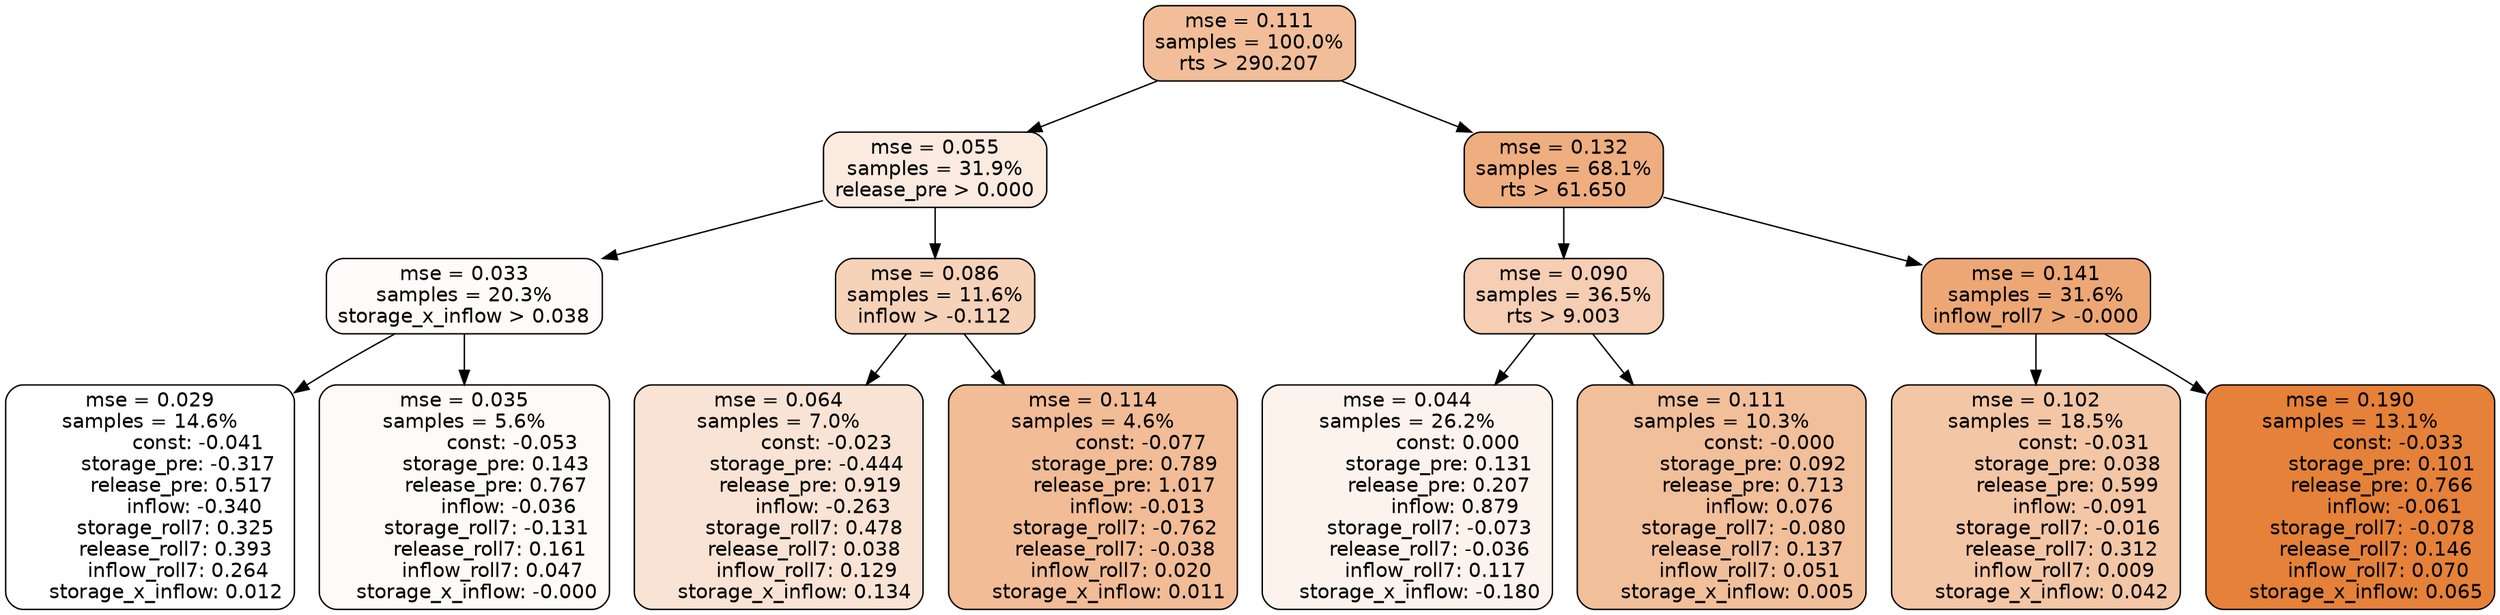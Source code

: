 digraph tree {
node [shape=rectangle, style="filled, rounded", color="black", fontname=helvetica] ;
edge [fontname=helvetica] ;
	"0" [label="mse = 0.111
samples = 100.0%
rts > 290.207", fillcolor="#f1be99"]
	"8" [label="mse = 0.055
samples = 31.9%
release_pre > 0.000", fillcolor="#faeadf"]
	"1" [label="mse = 0.132
samples = 68.1%
rts > 61.650", fillcolor="#eeae80"]
	"9" [label="mse = 0.033
samples = 20.3%
storage_x_inflow > 0.038", fillcolor="#fefbfa"]
	"12" [label="mse = 0.086
samples = 11.6%
inflow > -0.112", fillcolor="#f5d2b8"]
	"2" [label="mse = 0.090
samples = 36.5%
rts > 9.003", fillcolor="#f5ceb3"]
	"5" [label="mse = 0.141
samples = 31.6%
inflow_roll7 > -0.000", fillcolor="#eca775"]
	"10" [label="mse = 0.029
samples = 14.6%
               const: -0.041
         storage_pre: -0.317
          release_pre: 0.517
              inflow: -0.340
        storage_roll7: 0.325
        release_roll7: 0.393
         inflow_roll7: 0.264
     storage_x_inflow: 0.012", fillcolor="#ffffff"]
	"11" [label="mse = 0.035
samples = 5.6%
               const: -0.053
          storage_pre: 0.143
          release_pre: 0.767
              inflow: -0.036
       storage_roll7: -0.131
        release_roll7: 0.161
         inflow_roll7: 0.047
    storage_x_inflow: -0.000", fillcolor="#fefaf7"]
	"13" [label="mse = 0.064
samples = 7.0%
               const: -0.023
         storage_pre: -0.444
          release_pre: 0.919
              inflow: -0.263
        storage_roll7: 0.478
        release_roll7: 0.038
         inflow_roll7: 0.129
     storage_x_inflow: 0.134", fillcolor="#f9e3d4"]
	"14" [label="mse = 0.114
samples = 4.6%
               const: -0.077
          storage_pre: 0.789
          release_pre: 1.017
              inflow: -0.013
       storage_roll7: -0.762
       release_roll7: -0.038
         inflow_roll7: 0.020
     storage_x_inflow: 0.011", fillcolor="#f1bc96"]
	"3" [label="mse = 0.044
samples = 26.2%
                const: 0.000
          storage_pre: 0.131
          release_pre: 0.207
               inflow: 0.879
       storage_roll7: -0.073
       release_roll7: -0.036
         inflow_roll7: 0.117
    storage_x_inflow: -0.180", fillcolor="#fcf3ec"]
	"4" [label="mse = 0.111
samples = 10.3%
               const: -0.000
          storage_pre: 0.092
          release_pre: 0.713
               inflow: 0.076
       storage_roll7: -0.080
        release_roll7: 0.137
         inflow_roll7: 0.051
     storage_x_inflow: 0.005", fillcolor="#f1bf9a"]
	"6" [label="mse = 0.102
samples = 18.5%
               const: -0.031
          storage_pre: 0.038
          release_pre: 0.599
              inflow: -0.091
       storage_roll7: -0.016
        release_roll7: 0.312
         inflow_roll7: 0.009
     storage_x_inflow: 0.042", fillcolor="#f3c6a5"]
	"7" [label="mse = 0.190
samples = 13.1%
               const: -0.033
          storage_pre: 0.101
          release_pre: 0.766
              inflow: -0.061
       storage_roll7: -0.078
        release_roll7: 0.146
         inflow_roll7: 0.070
     storage_x_inflow: 0.065", fillcolor="#e58139"]

	"0" -> "1"
	"0" -> "8"
	"8" -> "9"
	"8" -> "12"
	"1" -> "2"
	"1" -> "5"
	"9" -> "10"
	"9" -> "11"
	"12" -> "13"
	"12" -> "14"
	"2" -> "3"
	"2" -> "4"
	"5" -> "6"
	"5" -> "7"
}